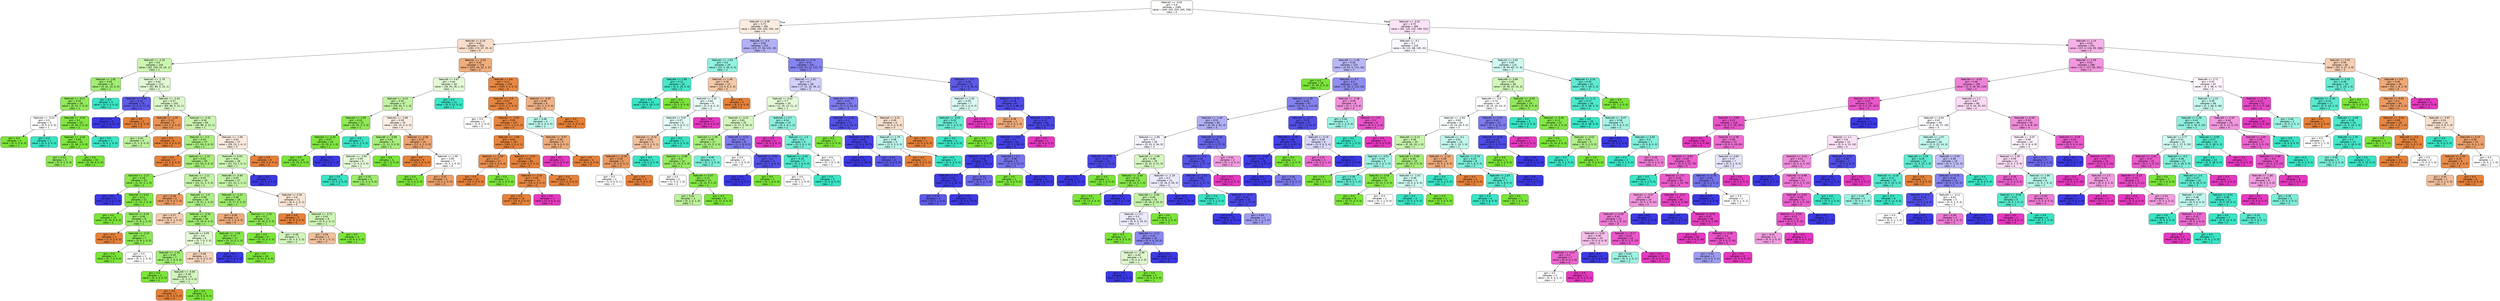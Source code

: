 digraph Tree {
node [shape=box, style="filled, rounded", color="black", fontname="helvetica"] ;
edge [fontname="helvetica"] ;
0 [label="feature1 <= -0.62\ngini = 0.8\nsamples = 1065\nvalue = [349, 325, 325, 345, 336]\nclass = 0", fillcolor="#fffffe"] ;
1 [label="feature3 <= 0.38\ngini = 0.73\nsamples = 481\nvalue = [286, 200, 103, 156, 14]\nclass = 0", fillcolor="#fbece1"] ;
0 -> 1 [labeldistance=2.5, labelangle=45, headlabel="True"] ;
2 [label="feature2 <= 0.16\ngini = 0.61\nsamples = 320\nvalue = [263, 173, 47, 25, 4]\nclass = 0", fillcolor="#f8deca"] ;
1 -> 2 ;
3 [label="feature5 <= -2.29\ngini = 0.6\nsamples = 144\nvalue = [62, 129, 15, 24, 1]\nclass = 1", fillcolor="#cbf5b1"] ;
2 -> 3 ;
4 [label="feature4 <= 1.82\ngini = 0.35\nsamples = 31\nvalue = [0, 41, 12, 0, 0]\nclass = 1", fillcolor="#a2ed73"] ;
3 -> 4 ;
5 [label="feature4 <= -0.17\ngini = 0.25\nsamples = 28\nvalue = [0, 41, 7, 0, 0]\nclass = 1", fillcolor="#92e95b"] ;
4 -> 5 ;
6 [label="feature4 <= -0.23\ngini = 0.5\nsamples = 5\nvalue = [0, 5, 5, 0, 0]\nclass = 1", fillcolor="#ffffff"] ;
5 -> 6 ;
7 [label="gini = 0.0\nsamples = 4\nvalue = [0, 5, 0, 0, 0]\nclass = 1", fillcolor="#7be539"] ;
6 -> 7 ;
8 [label="gini = 0.0\nsamples = 1\nvalue = [0, 0, 5, 0, 0]\nclass = 2", fillcolor="#39e5c5"] ;
6 -> 8 ;
9 [label="feature6 <= -0.24\ngini = 0.1\nsamples = 23\nvalue = [0, 36, 2, 0, 0]\nclass = 1", fillcolor="#82e644"] ;
5 -> 9 ;
10 [label="feature2 <= -2.44\ngini = 0.05\nsamples = 22\nvalue = [0, 36, 1, 0, 0]\nclass = 1", fillcolor="#7fe63e"] ;
9 -> 10 ;
11 [label="gini = 0.24\nsamples = 3\nvalue = [0, 6, 1, 0, 0]\nclass = 1", fillcolor="#91e95a"] ;
10 -> 11 ;
12 [label="gini = 0.0\nsamples = 19\nvalue = [0, 30, 0, 0, 0]\nclass = 1", fillcolor="#7be539"] ;
10 -> 12 ;
13 [label="gini = 0.0\nsamples = 1\nvalue = [0, 0, 1, 0, 0]\nclass = 2", fillcolor="#39e5c5"] ;
9 -> 13 ;
14 [label="gini = 0.0\nsamples = 3\nvalue = [0, 0, 5, 0, 0]\nclass = 2", fillcolor="#39e5c5"] ;
4 -> 14 ;
15 [label="feature2 <= -1.79\ngini = 0.62\nsamples = 113\nvalue = [62, 88, 3, 24, 1]\nclass = 1", fillcolor="#e1f9d3"] ;
3 -> 15 ;
16 [label="feature4 <= -0.61\ngini = 0.24\nsamples = 10\nvalue = [2, 0, 0, 12, 0]\nclass = 3", fillcolor="#5d5ae9"] ;
15 -> 16 ;
17 [label="gini = 0.0\nsamples = 8\nvalue = [0, 0, 0, 12, 0]\nclass = 3", fillcolor="#3c39e5"] ;
16 -> 17 ;
18 [label="gini = 0.0\nsamples = 2\nvalue = [2, 0, 0, 0, 0]\nclass = 0", fillcolor="#e58139"] ;
16 -> 18 ;
19 [label="feature1 <= -2.43\ngini = 0.57\nsamples = 103\nvalue = [60, 88, 3, 12, 1]\nclass = 1", fillcolor="#dbf8ca"] ;
15 -> 19 ;
20 [label="feature6 <= -1.29\ngini = 0.22\nsamples = 9\nvalue = [14, 2, 0, 0, 0]\nclass = 0", fillcolor="#e99355"] ;
19 -> 20 ;
21 [label="gini = 0.44\nsamples = 3\nvalue = [1, 2, 0, 0, 0]\nclass = 1", fillcolor="#bdf29c"] ;
20 -> 21 ;
22 [label="gini = 0.0\nsamples = 6\nvalue = [13, 0, 0, 0, 0]\nclass = 0", fillcolor="#e58139"] ;
20 -> 22 ;
23 [label="feature2 <= -0.42\ngini = 0.56\nsamples = 94\nvalue = [46, 86, 3, 12, 1]\nclass = 1", fillcolor="#cbf5b1"] ;
19 -> 23 ;
24 [label="feature1 <= -2.3\ngini = 0.44\nsamples = 57\nvalue = [17, 63, 2, 6, 0]\nclass = 1", fillcolor="#a9ee7f"] ;
23 -> 24 ;
25 [label="gini = 0.0\nsamples = 2\nvalue = [2, 0, 0, 0, 0]\nclass = 0", fillcolor="#e58139"] ;
24 -> 25 ;
26 [label="feature1 <= -1.15\ngini = 0.43\nsamples = 55\nvalue = [15, 63, 2, 6, 0]\nclass = 1", fillcolor="#a6ed79"] ;
24 -> 26 ;
27 [label="feature3 <= -2.27\ngini = 0.16\nsamples = 22\nvalue = [1, 32, 1, 1, 0]\nclass = 1", fillcolor="#87e74a"] ;
26 -> 27 ;
28 [label="gini = 0.0\nsamples = 1\nvalue = [0, 0, 0, 1, 0]\nclass = 3", fillcolor="#3c39e5"] ;
27 -> 28 ;
29 [label="feature4 <= 0.42\ngini = 0.11\nsamples = 21\nvalue = [1, 32, 1, 0, 0]\nclass = 1", fillcolor="#83e745"] ;
27 -> 29 ;
30 [label="gini = 0.0\nsamples = 13\nvalue = [0, 24, 0, 0, 0]\nclass = 1", fillcolor="#7be539"] ;
29 -> 30 ;
31 [label="feature4 <= 0.44\ngini = 0.34\nsamples = 8\nvalue = [1, 8, 1, 0, 0]\nclass = 1", fillcolor="#98eb65"] ;
29 -> 31 ;
32 [label="gini = 0.0\nsamples = 1\nvalue = [1, 0, 0, 0, 0]\nclass = 0", fillcolor="#e58139"] ;
31 -> 32 ;
33 [label="feature6 <= -0.33\ngini = 0.2\nsamples = 7\nvalue = [0, 8, 1, 0, 0]\nclass = 1", fillcolor="#8ce852"] ;
31 -> 33 ;
34 [label="gini = 0.0\nsamples = 5\nvalue = [0, 7, 0, 0, 0]\nclass = 1", fillcolor="#7be539"] ;
33 -> 34 ;
35 [label="gini = 0.5\nsamples = 2\nvalue = [0, 1, 1, 0, 0]\nclass = 1", fillcolor="#ffffff"] ;
33 -> 35 ;
36 [label="feature1 <= -1.11\ngini = 0.55\nsamples = 33\nvalue = [14, 31, 1, 5, 0]\nclass = 1", fillcolor="#c2f3a4"] ;
26 -> 36 ;
37 [label="gini = 0.28\nsamples = 3\nvalue = [5, 0, 0, 1, 0]\nclass = 0", fillcolor="#ea9a61"] ;
36 -> 37 ;
38 [label="feature5 <= -1.9\ngini = 0.48\nsamples = 30\nvalue = [9, 31, 1, 4, 0]\nclass = 1", fillcolor="#aeef86"] ;
36 -> 38 ;
39 [label="gini = 0.57\nsamples = 4\nvalue = [4, 2, 1, 0, 0]\nclass = 0", fillcolor="#f5cdb0"] ;
38 -> 39 ;
40 [label="feature1 <= -0.93\ngini = 0.39\nsamples = 26\nvalue = [5, 29, 0, 4, 0]\nclass = 1", fillcolor="#9fec6f"] ;
38 -> 40 ;
41 [label="feature5 <= 0.09\ngini = 0.6\nsamples = 9\nvalue = [5, 7, 0, 2, 0]\nclass = 1", fillcolor="#e2f9d3"] ;
40 -> 41 ;
42 [label="feature5 <= -1.03\ngini = 0.35\nsamples = 7\nvalue = [2, 7, 0, 0, 0]\nclass = 1", fillcolor="#a1ec72"] ;
41 -> 42 ;
43 [label="gini = 0.0\nsamples = 2\nvalue = [0, 4, 0, 0, 0]\nclass = 1", fillcolor="#7be539"] ;
42 -> 43 ;
44 [label="feature5 <= -0.58\ngini = 0.48\nsamples = 5\nvalue = [2, 3, 0, 0, 0]\nclass = 1", fillcolor="#d3f6bd"] ;
42 -> 44 ;
45 [label="gini = 0.0\nsamples = 2\nvalue = [2, 0, 0, 0, 0]\nclass = 0", fillcolor="#e58139"] ;
44 -> 45 ;
46 [label="gini = 0.0\nsamples = 3\nvalue = [0, 3, 0, 0, 0]\nclass = 1", fillcolor="#7be539"] ;
44 -> 46 ;
47 [label="gini = 0.48\nsamples = 2\nvalue = [3, 0, 0, 2, 0]\nclass = 0", fillcolor="#f6d5bd"] ;
41 -> 47 ;
48 [label="feature2 <= -1.59\ngini = 0.15\nsamples = 17\nvalue = [0, 22, 0, 2, 0]\nclass = 1", fillcolor="#87e74b"] ;
40 -> 48 ;
49 [label="gini = 0.0\nsamples = 1\nvalue = [0, 0, 0, 2, 0]\nclass = 3", fillcolor="#3c39e5"] ;
48 -> 49 ;
50 [label="gini = 0.0\nsamples = 16\nvalue = [0, 22, 0, 0, 0]\nclass = 1", fillcolor="#7be539"] ;
48 -> 50 ;
51 [label="feature1 <= -1.06\ngini = 0.61\nsamples = 37\nvalue = [29, 23, 1, 6, 1]\nclass = 0", fillcolor="#fbebdf"] ;
23 -> 51 ;
52 [label="feature3 <= 0.03\ngini = 0.61\nsamples = 28\nvalue = [11, 23, 1, 6, 1]\nclass = 1", fillcolor="#ccf5b2"] ;
51 -> 52 ;
53 [label="feature6 <= -0.94\ngini = 0.55\nsamples = 27\nvalue = [11, 23, 1, 2, 1]\nclass = 1", fillcolor="#c4f3a7"] ;
52 -> 53 ;
54 [label="feature5 <= -1.21\ngini = 0.38\nsamples = 16\nvalue = [3, 17, 0, 2, 0]\nclass = 1", fillcolor="#9eec6d"] ;
53 -> 54 ;
55 [label="gini = 0.38\nsamples = 4\nvalue = [3, 1, 0, 0, 0]\nclass = 0", fillcolor="#eeab7b"] ;
54 -> 55 ;
56 [label="feature1 <= -1.52\ngini = 0.2\nsamples = 12\nvalue = [0, 16, 0, 2, 0]\nclass = 1", fillcolor="#8ce852"] ;
54 -> 56 ;
57 [label="gini = 0.0\nsamples = 9\nvalue = [0, 13, 0, 0, 0]\nclass = 1", fillcolor="#7be539"] ;
56 -> 57 ;
58 [label="gini = 0.48\nsamples = 3\nvalue = [0, 3, 0, 2, 0]\nclass = 1", fillcolor="#d3f6bd"] ;
56 -> 58 ;
59 [label="feature4 <= 0.36\ngini = 0.6\nsamples = 11\nvalue = [8, 6, 1, 0, 1]\nclass = 0", fillcolor="#fae6d7"] ;
53 -> 59 ;
60 [label="gini = 0.0\nsamples = 3\nvalue = [5, 0, 0, 0, 0]\nclass = 0", fillcolor="#e58139"] ;
59 -> 60 ;
61 [label="feature3 <= -0.71\ngini = 0.61\nsamples = 8\nvalue = [3, 6, 1, 0, 1]\nclass = 1", fillcolor="#cef5b5"] ;
59 -> 61 ;
62 [label="gini = 0.56\nsamples = 4\nvalue = [3, 0, 1, 0, 1]\nclass = 0", fillcolor="#f2c09c"] ;
61 -> 62 ;
63 [label="gini = 0.0\nsamples = 4\nvalue = [0, 6, 0, 0, 0]\nclass = 1", fillcolor="#7be539"] ;
61 -> 63 ;
64 [label="gini = 0.0\nsamples = 1\nvalue = [0, 0, 0, 4, 0]\nclass = 3", fillcolor="#3c39e5"] ;
52 -> 64 ;
65 [label="gini = 0.0\nsamples = 9\nvalue = [18, 0, 0, 0, 0]\nclass = 0", fillcolor="#e58139"] ;
51 -> 65 ;
66 [label="feature1 <= -2.03\ngini = 0.45\nsamples = 176\nvalue = [201, 44, 32, 1, 3]\nclass = 0", fillcolor="#eeac7c"] ;
2 -> 66 ;
67 [label="feature5 <= 0.67\ngini = 0.64\nsamples = 58\nvalue = [18, 40, 28, 1, 0]\nclass = 1", fillcolor="#e4fad7"] ;
66 -> 67 ;
68 [label="feature4 <= -0.22\ngini = 0.55\nsamples = 47\nvalue = [18, 40, 7, 1, 0]\nclass = 1", fillcolor="#c2f3a4"] ;
67 -> 68 ;
69 [label="feature2 <= 2.09\ngini = 0.24\nsamples = 22\nvalue = [0, 25, 3, 1, 0]\nclass = 1", fillcolor="#8fe957"] ;
68 -> 69 ;
70 [label="feature1 <= -2.34\ngini = 0.07\nsamples = 19\nvalue = [0, 25, 0, 1, 0]\nclass = 1", fillcolor="#80e641"] ;
69 -> 70 ;
71 [label="gini = 0.0\nsamples = 18\nvalue = [0, 25, 0, 0, 0]\nclass = 1", fillcolor="#7be539"] ;
70 -> 71 ;
72 [label="gini = 0.0\nsamples = 1\nvalue = [0, 0, 0, 1, 0]\nclass = 3", fillcolor="#3c39e5"] ;
70 -> 72 ;
73 [label="gini = 0.0\nsamples = 3\nvalue = [0, 0, 3, 0, 0]\nclass = 2", fillcolor="#39e5c5"] ;
69 -> 73 ;
74 [label="feature1 <= -2.89\ngini = 0.59\nsamples = 25\nvalue = [18, 15, 4, 0, 0]\nclass = 0", fillcolor="#fbeee4"] ;
68 -> 74 ;
75 [label="feature6 <= -0.99\ngini = 0.42\nsamples = 9\nvalue = [1, 11, 3, 0, 0]\nclass = 1", fillcolor="#a7ee7b"] ;
74 -> 75 ;
76 [label="feature1 <= -3.65\ngini = 0.59\nsamples = 6\nvalue = [1, 4, 3, 0, 0]\nclass = 1", fillcolor="#e5fad7"] ;
75 -> 76 ;
77 [label="gini = 0.0\nsamples = 2\nvalue = [0, 0, 3, 0, 0]\nclass = 2", fillcolor="#39e5c5"] ;
76 -> 77 ;
78 [label="gini = 0.32\nsamples = 4\nvalue = [1, 4, 0, 0, 0]\nclass = 1", fillcolor="#9cec6a"] ;
76 -> 78 ;
79 [label="gini = 0.0\nsamples = 3\nvalue = [0, 7, 0, 0, 0]\nclass = 1", fillcolor="#7be539"] ;
75 -> 79 ;
80 [label="feature1 <= -2.56\ngini = 0.37\nsamples = 16\nvalue = [17, 4, 1, 0, 0]\nclass = 0", fillcolor="#eca470"] ;
74 -> 80 ;
81 [label="gini = 0.0\nsamples = 9\nvalue = [13, 0, 0, 0, 0]\nclass = 0", fillcolor="#e58139"] ;
80 -> 81 ;
82 [label="feature2 <= 1.09\ngini = 0.59\nsamples = 7\nvalue = [4, 4, 1, 0, 0]\nclass = 0", fillcolor="#ffffff"] ;
80 -> 82 ;
83 [label="gini = 0.0\nsamples = 3\nvalue = [0, 4, 0, 0, 0]\nclass = 1", fillcolor="#7be539"] ;
82 -> 83 ;
84 [label="gini = 0.32\nsamples = 4\nvalue = [4, 0, 1, 0, 0]\nclass = 0", fillcolor="#eca06a"] ;
82 -> 84 ;
85 [label="gini = 0.0\nsamples = 11\nvalue = [0, 0, 21, 0, 0]\nclass = 2", fillcolor="#39e5c5"] ;
67 -> 85 ;
86 [label="feature5 <= 0.6\ngini = 0.11\nsamples = 118\nvalue = [183, 4, 4, 0, 3]\nclass = 0", fillcolor="#e78844"] ;
66 -> 86 ;
87 [label="feature5 <= -2.8\ngini = 0.07\nsamples = 109\nvalue = [172, 2, 1, 0, 3]\nclass = 0", fillcolor="#e68540"] ;
86 -> 87 ;
88 [label="gini = 0.5\nsamples = 2\nvalue = [1, 0, 1, 0, 0]\nclass = 0", fillcolor="#ffffff"] ;
87 -> 88 ;
89 [label="feature1 <= -0.82\ngini = 0.06\nsamples = 107\nvalue = [171, 2, 0, 0, 3]\nclass = 0", fillcolor="#e6853f"] ;
87 -> 89 ;
90 [label="feature1 <= -1.58\ngini = 0.04\nsamples = 101\nvalue = [165, 2, 0, 0, 1]\nclass = 0", fillcolor="#e5833d"] ;
89 -> 90 ;
91 [label="feature1 <= -1.65\ngini = 0.17\nsamples = 17\nvalue = [19, 2, 0, 0, 0]\nclass = 0", fillcolor="#e88e4e"] ;
90 -> 91 ;
92 [label="gini = 0.0\nsamples = 15\nvalue = [19, 0, 0, 0, 0]\nclass = 0", fillcolor="#e58139"] ;
91 -> 92 ;
93 [label="gini = 0.0\nsamples = 2\nvalue = [0, 2, 0, 0, 0]\nclass = 1", fillcolor="#7be539"] ;
91 -> 93 ;
94 [label="feature3 <= -2.42\ngini = 0.01\nsamples = 84\nvalue = [146, 0, 0, 0, 1]\nclass = 0", fillcolor="#e5823a"] ;
90 -> 94 ;
95 [label="feature3 <= -2.45\ngini = 0.09\nsamples = 14\nvalue = [19, 0, 0, 0, 1]\nclass = 0", fillcolor="#e68843"] ;
94 -> 95 ;
96 [label="gini = 0.0\nsamples = 13\nvalue = [19, 0, 0, 0, 0]\nclass = 0", fillcolor="#e58139"] ;
95 -> 96 ;
97 [label="gini = 0.0\nsamples = 1\nvalue = [0, 0, 0, 0, 1]\nclass = 4", fillcolor="#e539c0"] ;
95 -> 97 ;
98 [label="gini = 0.0\nsamples = 70\nvalue = [127, 0, 0, 0, 0]\nclass = 0", fillcolor="#e58139"] ;
94 -> 98 ;
99 [label="feature6 <= -0.97\ngini = 0.38\nsamples = 6\nvalue = [6, 0, 0, 0, 2]\nclass = 0", fillcolor="#eeab7b"] ;
89 -> 99 ;
100 [label="gini = 0.0\nsamples = 2\nvalue = [0, 0, 0, 0, 2]\nclass = 4", fillcolor="#e539c0"] ;
99 -> 100 ;
101 [label="gini = 0.0\nsamples = 4\nvalue = [6, 0, 0, 0, 0]\nclass = 0", fillcolor="#e58139"] ;
99 -> 101 ;
102 [label="feature1 <= -0.95\ngini = 0.48\nsamples = 9\nvalue = [11, 2, 3, 0, 0]\nclass = 0", fillcolor="#efb185"] ;
86 -> 102 ;
103 [label="gini = 0.48\nsamples = 4\nvalue = [0, 2, 3, 0, 0]\nclass = 2", fillcolor="#bdf6ec"] ;
102 -> 103 ;
104 [label="gini = 0.0\nsamples = 5\nvalue = [11, 0, 0, 0, 0]\nclass = 0", fillcolor="#e58139"] ;
102 -> 104 ;
105 [label="feature6 <= -0.4\ngini = 0.65\nsamples = 161\nvalue = [23, 27, 56, 131, 10]\nclass = 3", fillcolor="#b2b1f5"] ;
1 -> 105 ;
106 [label="feature1 <= -1.53\ngini = 0.5\nsamples = 29\nvalue = [13, 2, 35, 0, 3]\nclass = 2", fillcolor="#92f1df"] ;
105 -> 106 ;
107 [label="feature5 <= 1.99\ngini = 0.12\nsamples = 16\nvalue = [0, 2, 29, 0, 0]\nclass = 2", fillcolor="#47e7c9"] ;
106 -> 107 ;
108 [label="gini = 0.0\nsamples = 14\nvalue = [0, 0, 29, 0, 0]\nclass = 2", fillcolor="#39e5c5"] ;
107 -> 108 ;
109 [label="gini = 0.0\nsamples = 2\nvalue = [0, 2, 0, 0, 0]\nclass = 1", fillcolor="#7be539"] ;
107 -> 109 ;
110 [label="feature2 <= 1.49\ngini = 0.56\nsamples = 13\nvalue = [13, 0, 6, 0, 3]\nclass = 0", fillcolor="#f4c8a8"] ;
106 -> 110 ;
111 [label="feature3 <= 1.25\ngini = 0.64\nsamples = 9\nvalue = [5, 0, 6, 0, 3]\nclass = 2", fillcolor="#e9fcf9"] ;
110 -> 111 ;
112 [label="feature3 <= 0.97\ngini = 0.57\nsamples = 8\nvalue = [5, 0, 6, 0, 1]\nclass = 2", fillcolor="#e3fbf7"] ;
111 -> 112 ;
113 [label="feature4 <= -0.44\ngini = 0.53\nsamples = 6\nvalue = [5, 0, 2, 0, 1]\nclass = 0", fillcolor="#f2c09c"] ;
112 -> 113 ;
114 [label="feature6 <= -0.78\ngini = 0.28\nsamples = 5\nvalue = [5, 0, 0, 0, 1]\nclass = 0", fillcolor="#ea9a61"] ;
113 -> 114 ;
115 [label="gini = 0.5\nsamples = 2\nvalue = [1, 0, 0, 0, 1]\nclass = 0", fillcolor="#ffffff"] ;
114 -> 115 ;
116 [label="gini = 0.0\nsamples = 3\nvalue = [4, 0, 0, 0, 0]\nclass = 0", fillcolor="#e58139"] ;
114 -> 116 ;
117 [label="gini = 0.0\nsamples = 1\nvalue = [0, 0, 2, 0, 0]\nclass = 2", fillcolor="#39e5c5"] ;
113 -> 117 ;
118 [label="gini = 0.0\nsamples = 2\nvalue = [0, 0, 4, 0, 0]\nclass = 2", fillcolor="#39e5c5"] ;
112 -> 118 ;
119 [label="gini = 0.0\nsamples = 1\nvalue = [0, 0, 0, 0, 2]\nclass = 4", fillcolor="#e539c0"] ;
111 -> 119 ;
120 [label="gini = 0.0\nsamples = 4\nvalue = [8, 0, 0, 0, 0]\nclass = 0", fillcolor="#e58139"] ;
110 -> 120 ;
121 [label="feature2 <= 0.76\ngini = 0.51\nsamples = 132\nvalue = [10, 25, 21, 131, 7]\nclass = 3", fillcolor="#8583ef"] ;
105 -> 121 ;
122 [label="feature1 <= -1.02\ngini = 0.7\nsamples = 58\nvalue = [7, 21, 15, 35, 2]\nclass = 3", fillcolor="#d1d0f9"] ;
121 -> 122 ;
123 [label="feature2 <= 0.42\ngini = 0.7\nsamples = 35\nvalue = [2, 19, 12, 11, 2]\nclass = 1", fillcolor="#e4fad6"] ;
122 -> 123 ;
124 [label="feature2 <= 0.15\ngini = 0.61\nsamples = 25\nvalue = [2, 17, 3, 10, 0]\nclass = 1", fillcolor="#d5f7c0"] ;
123 -> 124 ;
125 [label="feature3 <= 1.39\ngini = 0.46\nsamples = 17\nvalue = [1, 15, 3, 2, 0]\nclass = 1", fillcolor="#a7ee7b"] ;
124 -> 125 ;
126 [label="feature2 <= -0.98\ngini = 0.3\nsamples = 13\nvalue = [1, 14, 0, 2, 0]\nclass = 1", fillcolor="#95ea61"] ;
125 -> 126 ;
127 [label="gini = 0.5\nsamples = 2\nvalue = [1, 0, 0, 1, 0]\nclass = 0", fillcolor="#ffffff"] ;
126 -> 127 ;
128 [label="feature4 <= 0.37\ngini = 0.12\nsamples = 11\nvalue = [0, 14, 0, 1, 0]\nclass = 1", fillcolor="#84e747"] ;
126 -> 128 ;
129 [label="gini = 0.44\nsamples = 3\nvalue = [0, 2, 0, 1, 0]\nclass = 1", fillcolor="#bdf29c"] ;
128 -> 129 ;
130 [label="gini = 0.0\nsamples = 8\nvalue = [0, 12, 0, 0, 0]\nclass = 1", fillcolor="#7be539"] ;
128 -> 130 ;
131 [label="gini = 0.38\nsamples = 4\nvalue = [0, 1, 3, 0, 0]\nclass = 2", fillcolor="#7beed8"] ;
125 -> 131 ;
132 [label="feature6 <= 0.22\ngini = 0.43\nsamples = 8\nvalue = [1, 2, 0, 8, 0]\nclass = 3", fillcolor="#7d7bee"] ;
124 -> 132 ;
133 [label="gini = 0.5\nsamples = 2\nvalue = [1, 1, 0, 0, 0]\nclass = 0", fillcolor="#ffffff"] ;
132 -> 133 ;
134 [label="feature6 <= 0.83\ngini = 0.2\nsamples = 6\nvalue = [0, 1, 0, 8, 0]\nclass = 3", fillcolor="#5452e8"] ;
132 -> 134 ;
135 [label="gini = 0.0\nsamples = 5\nvalue = [0, 0, 0, 8, 0]\nclass = 3", fillcolor="#3c39e5"] ;
134 -> 135 ;
136 [label="gini = 0.0\nsamples = 1\nvalue = [0, 1, 0, 0, 0]\nclass = 1", fillcolor="#7be539"] ;
134 -> 136 ;
137 [label="feature5 <= 0.7\ngini = 0.54\nsamples = 10\nvalue = [0, 2, 9, 1, 2]\nclass = 2", fillcolor="#8cf0dd"] ;
123 -> 137 ;
138 [label="gini = 0.0\nsamples = 1\nvalue = [0, 0, 0, 0, 2]\nclass = 4", fillcolor="#e539c0"] ;
137 -> 138 ;
139 [label="feature1 <= -1.4\ngini = 0.4\nsamples = 9\nvalue = [0, 2, 9, 1, 0]\nclass = 2", fillcolor="#74edd6"] ;
137 -> 139 ;
140 [label="feature1 <= -2.02\ngini = 0.18\nsamples = 7\nvalue = [0, 1, 9, 0, 0]\nclass = 2", fillcolor="#4fe8cb"] ;
139 -> 140 ;
141 [label="gini = 0.5\nsamples = 2\nvalue = [0, 1, 1, 0, 0]\nclass = 1", fillcolor="#ffffff"] ;
140 -> 141 ;
142 [label="gini = 0.0\nsamples = 5\nvalue = [0, 0, 8, 0, 0]\nclass = 2", fillcolor="#39e5c5"] ;
140 -> 142 ;
143 [label="gini = 0.5\nsamples = 2\nvalue = [0, 1, 0, 1, 0]\nclass = 1", fillcolor="#ffffff"] ;
139 -> 143 ;
144 [label="feature3 <= 0.99\ngini = 0.47\nsamples = 23\nvalue = [5, 2, 3, 24, 0]\nclass = 3", fillcolor="#7f7dee"] ;
122 -> 144 ;
145 [label="feature5 <= -0.38\ngini = 0.2\nsamples = 17\nvalue = [1, 2, 0, 24, 0]\nclass = 3", fillcolor="#5351e8"] ;
144 -> 145 ;
146 [label="gini = 0.0\nsamples = 1\nvalue = [0, 2, 0, 0, 0]\nclass = 1", fillcolor="#7be539"] ;
145 -> 146 ;
147 [label="feature3 <= 0.81\ngini = 0.08\nsamples = 16\nvalue = [1, 0, 0, 24, 0]\nclass = 3", fillcolor="#4441e6"] ;
145 -> 147 ;
148 [label="gini = 0.0\nsamples = 12\nvalue = [0, 0, 0, 18, 0]\nclass = 3", fillcolor="#3c39e5"] ;
147 -> 148 ;
149 [label="gini = 0.24\nsamples = 4\nvalue = [1, 0, 0, 6, 0]\nclass = 3", fillcolor="#5d5ae9"] ;
147 -> 149 ;
150 [label="feature4 <= 0.31\ngini = 0.49\nsamples = 6\nvalue = [4, 0, 3, 0, 0]\nclass = 0", fillcolor="#f8e0ce"] ;
144 -> 150 ;
151 [label="feature5 <= 1.79\ngini = 0.48\nsamples = 5\nvalue = [2, 0, 3, 0, 0]\nclass = 2", fillcolor="#bdf6ec"] ;
150 -> 151 ;
152 [label="gini = 0.0\nsamples = 2\nvalue = [2, 0, 0, 0, 0]\nclass = 0", fillcolor="#e58139"] ;
151 -> 152 ;
153 [label="gini = 0.0\nsamples = 3\nvalue = [0, 0, 3, 0, 0]\nclass = 2", fillcolor="#39e5c5"] ;
151 -> 153 ;
154 [label="gini = 0.0\nsamples = 1\nvalue = [2, 0, 0, 0, 0]\nclass = 0", fillcolor="#e58139"] ;
150 -> 154 ;
155 [label="feature4 <= -0.3\ngini = 0.28\nsamples = 74\nvalue = [3, 4, 6, 96, 5]\nclass = 3", fillcolor="#5d5ae9"] ;
121 -> 155 ;
156 [label="feature5 <= 2.45\ngini = 0.59\nsamples = 7\nvalue = [0, 1, 4, 0, 3]\nclass = 2", fillcolor="#d7faf3"] ;
155 -> 156 ;
157 [label="feature4 <= -0.53\ngini = 0.32\nsamples = 5\nvalue = [0, 1, 4, 0, 0]\nclass = 2", fillcolor="#6aecd4"] ;
156 -> 157 ;
158 [label="gini = 0.0\nsamples = 4\nvalue = [0, 0, 4, 0, 0]\nclass = 2", fillcolor="#39e5c5"] ;
157 -> 158 ;
159 [label="gini = 0.0\nsamples = 1\nvalue = [0, 1, 0, 0, 0]\nclass = 1", fillcolor="#7be539"] ;
157 -> 159 ;
160 [label="gini = 0.0\nsamples = 2\nvalue = [0, 0, 0, 0, 3]\nclass = 4", fillcolor="#e539c0"] ;
156 -> 160 ;
161 [label="feature3 <= 0.71\ngini = 0.18\nsamples = 67\nvalue = [3, 3, 2, 96, 2]\nclass = 3", fillcolor="#4f4ce8"] ;
155 -> 161 ;
162 [label="gini = 0.38\nsamples = 3\nvalue = [3, 0, 0, 1, 0]\nclass = 0", fillcolor="#eeab7b"] ;
161 -> 162 ;
163 [label="feature6 <= 1.24\ngini = 0.13\nsamples = 64\nvalue = [0, 3, 2, 95, 2]\nclass = 3", fillcolor="#4a47e7"] ;
161 -> 163 ;
164 [label="feature5 <= 2.02\ngini = 0.1\nsamples = 63\nvalue = [0, 3, 2, 95, 0]\nclass = 3", fillcolor="#4643e6"] ;
163 -> 164 ;
165 [label="feature1 <= -0.71\ngini = 0.04\nsamples = 57\nvalue = [0, 0, 2, 85, 0]\nclass = 3", fillcolor="#413ee6"] ;
164 -> 165 ;
166 [label="feature4 <= 0.1\ngini = 0.02\nsamples = 54\nvalue = [0, 0, 1, 81, 0]\nclass = 3", fillcolor="#3e3be5"] ;
165 -> 166 ;
167 [label="gini = 0.24\nsamples = 4\nvalue = [0, 0, 1, 6, 0]\nclass = 3", fillcolor="#5d5ae9"] ;
166 -> 167 ;
168 [label="gini = 0.0\nsamples = 50\nvalue = [0, 0, 0, 75, 0]\nclass = 3", fillcolor="#3c39e5"] ;
166 -> 168 ;
169 [label="gini = 0.32\nsamples = 3\nvalue = [0, 0, 1, 4, 0]\nclass = 3", fillcolor="#6d6aec"] ;
165 -> 169 ;
170 [label="feature5 <= 2.1\ngini = 0.36\nsamples = 6\nvalue = [0, 3, 0, 10, 0]\nclass = 3", fillcolor="#7674ed"] ;
164 -> 170 ;
171 [label="gini = 0.0\nsamples = 1\nvalue = [0, 3, 0, 0, 0]\nclass = 1", fillcolor="#7be539"] ;
170 -> 171 ;
172 [label="gini = 0.0\nsamples = 5\nvalue = [0, 0, 0, 10, 0]\nclass = 3", fillcolor="#3c39e5"] ;
170 -> 172 ;
173 [label="gini = 0.0\nsamples = 1\nvalue = [0, 0, 0, 0, 2]\nclass = 4", fillcolor="#e539c0"] ;
163 -> 173 ;
174 [label="feature2 <= -0.52\ngini = 0.75\nsamples = 584\nvalue = [63, 125, 222, 189, 322]\nclass = 4", fillcolor="#fbe3f6"] ;
0 -> 174 [labeldistance=2.5, labelangle=-45, headlabel="False"] ;
175 [label="feature4 <= -0.1\ngini = 0.7\nsamples = 233\nvalue = [6, 121, 88, 130, 22]\nclass = 3", fillcolor="#f8f8fe"] ;
174 -> 175 ;
176 [label="feature6 <= -1.39\ngini = 0.56\nsamples = 123\nvalue = [0, 65, 5, 113, 16]\nclass = 3", fillcolor="#b9b8f6"] ;
175 -> 176 ;
177 [label="gini = 0.0\nsamples = 18\nvalue = [0, 29, 0, 0, 0]\nclass = 1", fillcolor="#7be539"] ;
176 -> 177 ;
178 [label="feature3 <= 0.3\ngini = 0.5\nsamples = 105\nvalue = [0, 36, 5, 113, 16]\nclass = 3", fillcolor="#8f8df0"] ;
176 -> 178 ;
179 [label="feature1 <= 1.35\ngini = 0.44\nsamples = 97\nvalue = [0, 35, 2, 113, 8]\nclass = 3", fillcolor="#8381ef"] ;
178 -> 179 ;
180 [label="feature2 <= -1.48\ngini = 0.51\nsamples = 60\nvalue = [0, 34, 2, 61, 3]\nclass = 3", fillcolor="#afaef4"] ;
179 -> 180 ;
181 [label="feature3 <= -1.69\ngini = 0.5\nsamples = 39\nvalue = [0, 32, 0, 34, 0]\nclass = 3", fillcolor="#f4f3fd"] ;
180 -> 181 ;
182 [label="feature1 <= 0.98\ngini = 0.13\nsamples = 10\nvalue = [0, 1, 0, 13, 0]\nclass = 3", fillcolor="#4b48e7"] ;
181 -> 182 ;
183 [label="gini = 0.0\nsamples = 9\nvalue = [0, 0, 0, 13, 0]\nclass = 3", fillcolor="#3c39e5"] ;
182 -> 183 ;
184 [label="gini = 0.0\nsamples = 1\nvalue = [0, 1, 0, 0, 0]\nclass = 1", fillcolor="#7be539"] ;
182 -> 184 ;
185 [label="feature5 <= -1.06\ngini = 0.48\nsamples = 29\nvalue = [0, 31, 0, 21, 0]\nclass = 1", fillcolor="#d4f7bf"] ;
181 -> 185 ;
186 [label="feature2 <= -1.64\ngini = 0.13\nsamples = 8\nvalue = [0, 13, 0, 1, 0]\nclass = 1", fillcolor="#85e748"] ;
185 -> 186 ;
187 [label="gini = 0.0\nsamples = 7\nvalue = [0, 13, 0, 0, 0]\nclass = 1", fillcolor="#7be539"] ;
186 -> 187 ;
188 [label="gini = 0.0\nsamples = 1\nvalue = [0, 0, 0, 1, 0]\nclass = 3", fillcolor="#3c39e5"] ;
186 -> 188 ;
189 [label="feature4 <= -1.18\ngini = 0.5\nsamples = 21\nvalue = [0, 18, 0, 20, 0]\nclass = 3", fillcolor="#ecebfc"] ;
185 -> 189 ;
190 [label="feature6 <= -0.59\ngini = 0.46\nsamples = 16\nvalue = [0, 18, 0, 10, 0]\nclass = 1", fillcolor="#c4f3a7"] ;
189 -> 190 ;
191 [label="feature1 <= 0.1\ngini = 0.5\nsamples = 12\nvalue = [0, 9, 0, 10, 0]\nclass = 3", fillcolor="#ecebfc"] ;
190 -> 191 ;
192 [label="gini = 0.0\nsamples = 2\nvalue = [0, 5, 0, 0, 0]\nclass = 1", fillcolor="#7be539"] ;
191 -> 192 ;
193 [label="feature4 <= -2.11\ngini = 0.41\nsamples = 10\nvalue = [0, 4, 0, 10, 0]\nclass = 3", fillcolor="#8a88ef"] ;
191 -> 193 ;
194 [label="feature4 <= -2.86\ngini = 0.49\nsamples = 6\nvalue = [0, 4, 0, 3, 0]\nclass = 1", fillcolor="#def8ce"] ;
193 -> 194 ;
195 [label="gini = 0.0\nsamples = 3\nvalue = [0, 0, 0, 3, 0]\nclass = 3", fillcolor="#3c39e5"] ;
194 -> 195 ;
196 [label="gini = 0.0\nsamples = 3\nvalue = [0, 4, 0, 0, 0]\nclass = 1", fillcolor="#7be539"] ;
194 -> 196 ;
197 [label="gini = 0.0\nsamples = 4\nvalue = [0, 0, 0, 7, 0]\nclass = 3", fillcolor="#3c39e5"] ;
193 -> 197 ;
198 [label="gini = 0.0\nsamples = 4\nvalue = [0, 9, 0, 0, 0]\nclass = 1", fillcolor="#7be539"] ;
190 -> 198 ;
199 [label="gini = 0.0\nsamples = 5\nvalue = [0, 0, 0, 10, 0]\nclass = 3", fillcolor="#3c39e5"] ;
189 -> 199 ;
200 [label="feature6 <= -0.06\ngini = 0.35\nsamples = 21\nvalue = [0, 2, 2, 27, 3]\nclass = 3", fillcolor="#6866eb"] ;
180 -> 200 ;
201 [label="feature4 <= -0.2\ngini = 0.24\nsamples = 18\nvalue = [0, 1, 2, 27, 1]\nclass = 3", fillcolor="#5754e9"] ;
200 -> 201 ;
202 [label="feature5 <= -1.53\ngini = 0.18\nsamples = 17\nvalue = [0, 1, 2, 27, 0]\nclass = 3", fillcolor="#514ee8"] ;
201 -> 202 ;
203 [label="gini = 0.0\nsamples = 1\nvalue = [0, 0, 1, 0, 0]\nclass = 2", fillcolor="#39e5c5"] ;
202 -> 203 ;
204 [label="feature2 <= -0.74\ngini = 0.13\nsamples = 16\nvalue = [0, 1, 1, 27, 0]\nclass = 3", fillcolor="#4a47e7"] ;
202 -> 204 ;
205 [label="gini = 0.0\nsamples = 12\nvalue = [0, 0, 0, 24, 0]\nclass = 3", fillcolor="#3c39e5"] ;
204 -> 205 ;
206 [label="gini = 0.56\nsamples = 4\nvalue = [0, 1, 1, 3, 0]\nclass = 3", fillcolor="#9e9cf2"] ;
204 -> 206 ;
207 [label="gini = 0.0\nsamples = 1\nvalue = [0, 0, 0, 0, 1]\nclass = 4", fillcolor="#e539c0"] ;
201 -> 207 ;
208 [label="gini = 0.44\nsamples = 3\nvalue = [0, 1, 0, 0, 2]\nclass = 4", fillcolor="#f29ce0"] ;
200 -> 208 ;
209 [label="feature3 <= -0.77\ngini = 0.19\nsamples = 37\nvalue = [0, 1, 0, 52, 5]\nclass = 3", fillcolor="#524fe8"] ;
179 -> 209 ;
210 [label="feature6 <= 0.26\ngini = 0.08\nsamples = 31\nvalue = [0, 1, 0, 47, 1]\nclass = 3", fillcolor="#4441e6"] ;
209 -> 210 ;
211 [label="feature2 <= -0.66\ngini = 0.04\nsamples = 30\nvalue = [0, 0, 0, 47, 1]\nclass = 3", fillcolor="#403de6"] ;
210 -> 211 ;
212 [label="gini = 0.0\nsamples = 27\nvalue = [0, 0, 0, 44, 0]\nclass = 3", fillcolor="#3c39e5"] ;
211 -> 212 ;
213 [label="gini = 0.38\nsamples = 3\nvalue = [0, 0, 0, 3, 1]\nclass = 3", fillcolor="#7d7bee"] ;
211 -> 213 ;
214 [label="gini = 0.0\nsamples = 1\nvalue = [0, 1, 0, 0, 0]\nclass = 1", fillcolor="#7be539"] ;
210 -> 214 ;
215 [label="feature5 <= 0.19\ngini = 0.49\nsamples = 6\nvalue = [0, 0, 0, 5, 4]\nclass = 3", fillcolor="#d8d7fa"] ;
209 -> 215 ;
216 [label="gini = 0.32\nsamples = 4\nvalue = [0, 0, 0, 1, 4]\nclass = 4", fillcolor="#ec6ad0"] ;
215 -> 216 ;
217 [label="gini = 0.0\nsamples = 2\nvalue = [0, 0, 0, 4, 0]\nclass = 3", fillcolor="#3c39e5"] ;
215 -> 217 ;
218 [label="feature2 <= -1.48\ngini = 0.49\nsamples = 8\nvalue = [0, 1, 3, 0, 8]\nclass = 4", fillcolor="#f191dc"] ;
178 -> 218 ;
219 [label="gini = 0.44\nsamples = 2\nvalue = [0, 1, 2, 0, 0]\nclass = 2", fillcolor="#9cf2e2"] ;
218 -> 219 ;
220 [label="feature1 <= 1.01\ngini = 0.2\nsamples = 6\nvalue = [0, 0, 1, 0, 8]\nclass = 4", fillcolor="#e852c8"] ;
218 -> 220 ;
221 [label="gini = 0.0\nsamples = 1\nvalue = [0, 0, 1, 0, 0]\nclass = 2", fillcolor="#39e5c5"] ;
220 -> 221 ;
222 [label="gini = 0.0\nsamples = 5\nvalue = [0, 0, 0, 0, 8]\nclass = 4", fillcolor="#e539c0"] ;
220 -> 222 ;
223 [label="feature1 <= 0.94\ngini = 0.63\nsamples = 110\nvalue = [6, 56, 83, 17, 6]\nclass = 2", fillcolor="#cff9f1"] ;
175 -> 223 ;
224 [label="feature6 <= 0.86\ngini = 0.65\nsamples = 68\nvalue = [6, 49, 25, 14, 3]\nclass = 1", fillcolor="#d3f6bd"] ;
223 -> 224 ;
225 [label="feature5 <= -0.9\ngini = 0.74\nsamples = 44\nvalue = [6, 20, 20, 14, 3]\nclass = 1", fillcolor="#ffffff"] ;
224 -> 225 ;
226 [label="feature2 <= -1.63\ngini = 0.65\nsamples = 34\nvalue = [6, 19, 20, 3, 0]\nclass = 2", fillcolor="#f8fefd"] ;
225 -> 226 ;
227 [label="feature6 <= 0.13\ngini = 0.49\nsamples = 20\nvalue = [0, 18, 10, 1, 0]\nclass = 1", fillcolor="#c7f4ac"] ;
226 -> 227 ;
228 [label="feature1 <= -0.51\ngini = 0.53\nsamples = 5\nvalue = [0, 2, 5, 1, 0]\nclass = 2", fillcolor="#9cf2e2"] ;
227 -> 228 ;
229 [label="gini = 0.0\nsamples = 1\nvalue = [0, 2, 0, 0, 0]\nclass = 1", fillcolor="#7be539"] ;
228 -> 229 ;
230 [label="gini = 0.28\nsamples = 4\nvalue = [0, 0, 5, 1, 0]\nclass = 2", fillcolor="#61ead1"] ;
228 -> 230 ;
231 [label="feature6 <= 0.69\ngini = 0.36\nsamples = 15\nvalue = [0, 16, 5, 0, 0]\nclass = 1", fillcolor="#a4ed77"] ;
227 -> 231 ;
232 [label="feature1 <= 0.54\ngini = 0.13\nsamples = 10\nvalue = [0, 13, 1, 0, 0]\nclass = 1", fillcolor="#85e748"] ;
231 -> 232 ;
233 [label="gini = 0.0\nsamples = 8\nvalue = [0, 12, 0, 0, 0]\nclass = 1", fillcolor="#7be539"] ;
232 -> 233 ;
234 [label="gini = 0.5\nsamples = 2\nvalue = [0, 1, 1, 0, 0]\nclass = 1", fillcolor="#ffffff"] ;
232 -> 234 ;
235 [label="feature5 <= -1.53\ngini = 0.49\nsamples = 5\nvalue = [0, 3, 4, 0, 0]\nclass = 2", fillcolor="#cef8f0"] ;
231 -> 235 ;
236 [label="gini = 0.0\nsamples = 3\nvalue = [0, 0, 4, 0, 0]\nclass = 2", fillcolor="#39e5c5"] ;
235 -> 236 ;
237 [label="gini = 0.0\nsamples = 2\nvalue = [0, 3, 0, 0, 0]\nclass = 1", fillcolor="#7be539"] ;
235 -> 237 ;
238 [label="feature6 <= -0.1\ngini = 0.61\nsamples = 14\nvalue = [6, 1, 10, 2, 0]\nclass = 2", fillcolor="#c2f7ed"] ;
226 -> 238 ;
239 [label="feature5 <= -2.14\ngini = 0.38\nsamples = 6\nvalue = [6, 0, 2, 0, 0]\nclass = 0", fillcolor="#eeab7b"] ;
238 -> 239 ;
240 [label="gini = 0.0\nsamples = 2\nvalue = [0, 0, 2, 0, 0]\nclass = 2", fillcolor="#39e5c5"] ;
239 -> 240 ;
241 [label="gini = 0.0\nsamples = 4\nvalue = [6, 0, 0, 0, 0]\nclass = 0", fillcolor="#e58139"] ;
239 -> 241 ;
242 [label="feature1 <= 0.76\ngini = 0.43\nsamples = 8\nvalue = [0, 1, 8, 2, 0]\nclass = 2", fillcolor="#7beed8"] ;
238 -> 242 ;
243 [label="feature4 <= 2.43\ngini = 0.2\nsamples = 7\nvalue = [0, 1, 8, 0, 0]\nclass = 2", fillcolor="#52e8cc"] ;
242 -> 243 ;
244 [label="gini = 0.0\nsamples = 6\nvalue = [0, 0, 8, 0, 0]\nclass = 2", fillcolor="#39e5c5"] ;
243 -> 244 ;
245 [label="gini = 0.0\nsamples = 1\nvalue = [0, 1, 0, 0, 0]\nclass = 1", fillcolor="#7be539"] ;
243 -> 245 ;
246 [label="gini = 0.0\nsamples = 1\nvalue = [0, 0, 0, 2, 0]\nclass = 3", fillcolor="#3c39e5"] ;
242 -> 246 ;
247 [label="feature1 <= 0.35\ngini = 0.42\nsamples = 10\nvalue = [0, 1, 0, 11, 3]\nclass = 3", fillcolor="#7d7bee"] ;
225 -> 247 ;
248 [label="feature4 <= 0.05\ngini = 0.15\nsamples = 9\nvalue = [0, 1, 0, 11, 0]\nclass = 3", fillcolor="#4e4be7"] ;
247 -> 248 ;
249 [label="gini = 0.0\nsamples = 1\nvalue = [0, 1, 0, 0, 0]\nclass = 1", fillcolor="#7be539"] ;
248 -> 249 ;
250 [label="gini = 0.0\nsamples = 8\nvalue = [0, 0, 0, 11, 0]\nclass = 3", fillcolor="#3c39e5"] ;
248 -> 250 ;
251 [label="gini = 0.0\nsamples = 1\nvalue = [0, 0, 0, 0, 3]\nclass = 4", fillcolor="#e539c0"] ;
247 -> 251 ;
252 [label="feature2 <= -3.03\ngini = 0.25\nsamples = 24\nvalue = [0, 29, 5, 0, 0]\nclass = 1", fillcolor="#92e95b"] ;
224 -> 252 ;
253 [label="gini = 0.0\nsamples = 2\nvalue = [0, 0, 3, 0, 0]\nclass = 2", fillcolor="#39e5c5"] ;
252 -> 253 ;
254 [label="feature1 <= 0.49\ngini = 0.12\nsamples = 22\nvalue = [0, 29, 2, 0, 0]\nclass = 1", fillcolor="#84e747"] ;
252 -> 254 ;
255 [label="gini = 0.0\nsamples = 17\nvalue = [0, 24, 0, 0, 0]\nclass = 1", fillcolor="#7be539"] ;
254 -> 255 ;
256 [label="feature1 <= 0.52\ngini = 0.41\nsamples = 5\nvalue = [0, 5, 2, 0, 0]\nclass = 1", fillcolor="#b0ef88"] ;
254 -> 256 ;
257 [label="gini = 0.0\nsamples = 1\nvalue = [0, 0, 2, 0, 0]\nclass = 2", fillcolor="#39e5c5"] ;
256 -> 257 ;
258 [label="gini = 0.0\nsamples = 4\nvalue = [0, 5, 0, 0, 0]\nclass = 1", fillcolor="#7be539"] ;
256 -> 258 ;
259 [label="feature4 <= 3.16\ngini = 0.32\nsamples = 42\nvalue = [0, 7, 58, 3, 3]\nclass = 2", fillcolor="#61ead1"] ;
223 -> 259 ;
260 [label="feature2 <= -1.11\ngini = 0.17\nsamples = 38\nvalue = [0, 0, 58, 3, 3]\nclass = 2", fillcolor="#4ce8cb"] ;
259 -> 260 ;
261 [label="gini = 0.0\nsamples = 29\nvalue = [0, 0, 50, 0, 0]\nclass = 2", fillcolor="#39e5c5"] ;
260 -> 261 ;
262 [label="feature3 <= -0.97\ngini = 0.58\nsamples = 9\nvalue = [0, 0, 8, 3, 3]\nclass = 2", fillcolor="#a5f3e5"] ;
260 -> 262 ;
263 [label="gini = 0.0\nsamples = 2\nvalue = [0, 0, 0, 3, 0]\nclass = 3", fillcolor="#3c39e5"] ;
262 -> 263 ;
264 [label="feature3 <= 0.92\ngini = 0.4\nsamples = 7\nvalue = [0, 0, 8, 0, 3]\nclass = 2", fillcolor="#83efdb"] ;
262 -> 264 ;
265 [label="gini = 0.0\nsamples = 4\nvalue = [0, 0, 7, 0, 0]\nclass = 2", fillcolor="#39e5c5"] ;
264 -> 265 ;
266 [label="gini = 0.38\nsamples = 3\nvalue = [0, 0, 1, 0, 3]\nclass = 4", fillcolor="#ee7bd5"] ;
264 -> 266 ;
267 [label="gini = 0.0\nsamples = 4\nvalue = [0, 7, 0, 0, 0]\nclass = 1", fillcolor="#7be539"] ;
259 -> 267 ;
268 [label="feature4 <= 1.14\ngini = 0.63\nsamples = 351\nvalue = [57, 4, 134, 59, 300]\nclass = 4", fillcolor="#f5b1e6"] ;
174 -> 268 ;
269 [label="feature5 <= 1.49\ngini = 0.53\nsamples = 286\nvalue = [3, 1, 107, 56, 291]\nclass = 4", fillcolor="#f197de"] ;
268 -> 269 ;
270 [label="feature4 <= -0.45\ngini = 0.48\nsamples = 199\nvalue = [3, 0, 39, 56, 219]\nclass = 4", fillcolor="#ef83d8"] ;
269 -> 270 ;
271 [label="feature1 <= 3.75\ngini = 0.24\nsamples = 119\nvalue = [0, 0, 5, 21, 167]\nclass = 4", fillcolor="#e957ca"] ;
270 -> 271 ;
272 [label="feature3 <= -0.85\ngini = 0.22\nsamples = 118\nvalue = [0, 0, 5, 18, 167]\nclass = 4", fillcolor="#e853c8"] ;
271 -> 272 ;
273 [label="gini = 0.0\nsamples = 46\nvalue = [0, 0, 0, 0, 84]\nclass = 4", fillcolor="#e539c0"] ;
272 -> 273 ;
274 [label="feature1 <= 2.35\ngini = 0.36\nsamples = 72\nvalue = [0, 0, 5, 18, 83]\nclass = 4", fillcolor="#ec6dd0"] ;
272 -> 274 ;
275 [label="feature3 <= -0.82\ngini = 0.29\nsamples = 65\nvalue = [0, 0, 4, 12, 78]\nclass = 4", fillcolor="#ea60cc"] ;
274 -> 275 ;
276 [label="gini = 0.0\nsamples = 1\nvalue = [0, 0, 2, 0, 0]\nclass = 2", fillcolor="#39e5c5"] ;
275 -> 276 ;
277 [label="feature1 <= 1.0\ngini = 0.26\nsamples = 64\nvalue = [0, 0, 2, 12, 78]\nclass = 4", fillcolor="#ea5ccb"] ;
275 -> 277 ;
278 [label="feature1 <= 0.97\ngini = 0.48\nsamples = 24\nvalue = [0, 0, 2, 9, 22]\nclass = 4", fillcolor="#f194dd"] ;
277 -> 278 ;
279 [label="feature5 <= 0.38\ngini = 0.42\nsamples = 23\nvalue = [0, 0, 2, 6, 22]\nclass = 4", fillcolor="#ee7bd5"] ;
278 -> 279 ;
280 [label="feature5 <= 0.09\ngini = 0.48\nsamples = 10\nvalue = [0, 0, 0, 6, 9]\nclass = 4", fillcolor="#f6bdea"] ;
279 -> 280 ;
281 [label="feature5 <= -0.07\ngini = 0.3\nsamples = 7\nvalue = [0, 0, 0, 2, 9]\nclass = 4", fillcolor="#eb65ce"] ;
280 -> 281 ;
282 [label="gini = 0.5\nsamples = 3\nvalue = [0, 0, 0, 2, 2]\nclass = 3", fillcolor="#ffffff"] ;
281 -> 282 ;
283 [label="gini = 0.0\nsamples = 4\nvalue = [0, 0, 0, 0, 7]\nclass = 4", fillcolor="#e539c0"] ;
281 -> 283 ;
284 [label="gini = 0.0\nsamples = 3\nvalue = [0, 0, 0, 4, 0]\nclass = 3", fillcolor="#3c39e5"] ;
280 -> 284 ;
285 [label="feature1 <= -0.17\ngini = 0.23\nsamples = 13\nvalue = [0, 0, 2, 0, 13]\nclass = 4", fillcolor="#e957ca"] ;
279 -> 285 ;
286 [label="gini = 0.44\nsamples = 3\nvalue = [0, 0, 2, 0, 1]\nclass = 2", fillcolor="#9cf2e2"] ;
285 -> 286 ;
287 [label="gini = 0.0\nsamples = 10\nvalue = [0, 0, 0, 0, 12]\nclass = 4", fillcolor="#e539c0"] ;
285 -> 287 ;
288 [label="gini = 0.0\nsamples = 1\nvalue = [0, 0, 0, 3, 0]\nclass = 3", fillcolor="#3c39e5"] ;
278 -> 288 ;
289 [label="feature5 <= -0.27\ngini = 0.1\nsamples = 40\nvalue = [0, 0, 0, 3, 56]\nclass = 4", fillcolor="#e644c3"] ;
277 -> 289 ;
290 [label="gini = 0.0\nsamples = 1\nvalue = [0, 0, 0, 1, 0]\nclass = 3", fillcolor="#3c39e5"] ;
289 -> 290 ;
291 [label="feature2 <= 0.53\ngini = 0.07\nsamples = 39\nvalue = [0, 0, 0, 2, 56]\nclass = 4", fillcolor="#e640c2"] ;
289 -> 291 ;
292 [label="gini = 0.0\nsamples = 24\nvalue = [0, 0, 0, 0, 40]\nclass = 4", fillcolor="#e539c0"] ;
291 -> 292 ;
293 [label="feature2 <= 0.58\ngini = 0.2\nsamples = 15\nvalue = [0, 0, 0, 2, 16]\nclass = 4", fillcolor="#e852c8"] ;
291 -> 293 ;
294 [label="gini = 0.44\nsamples = 3\nvalue = [0, 0, 0, 2, 1]\nclass = 3", fillcolor="#9e9cf2"] ;
293 -> 294 ;
295 [label="gini = 0.0\nsamples = 12\nvalue = [0, 0, 0, 0, 15]\nclass = 4", fillcolor="#e539c0"] ;
293 -> 295 ;
296 [label="feature3 <= 0.63\ngini = 0.57\nsamples = 7\nvalue = [0, 0, 1, 6, 5]\nclass = 3", fillcolor="#e3e3fb"] ;
274 -> 296 ;
297 [label="feature1 <= 2.79\ngini = 0.41\nsamples = 5\nvalue = [0, 0, 1, 6, 1]\nclass = 3", fillcolor="#7472ec"] ;
296 -> 297 ;
298 [label="gini = 0.0\nsamples = 3\nvalue = [0, 0, 0, 6, 0]\nclass = 3", fillcolor="#3c39e5"] ;
297 -> 298 ;
299 [label="gini = 0.5\nsamples = 2\nvalue = [0, 0, 1, 0, 1]\nclass = 2", fillcolor="#ffffff"] ;
297 -> 299 ;
300 [label="gini = 0.0\nsamples = 2\nvalue = [0, 0, 0, 0, 4]\nclass = 4", fillcolor="#e539c0"] ;
296 -> 300 ;
301 [label="gini = 0.0\nsamples = 1\nvalue = [0, 0, 0, 3, 0]\nclass = 3", fillcolor="#3c39e5"] ;
271 -> 301 ;
302 [label="feature2 <= 1.1\ngini = 0.67\nsamples = 80\nvalue = [3, 0, 34, 35, 52]\nclass = 4", fillcolor="#fad9f3"] ;
270 -> 302 ;
303 [label="feature4 <= 0.04\ngini = 0.67\nsamples = 50\nvalue = [1, 0, 26, 27, 19]\nclass = 3", fillcolor="#fbfbfe"] ;
302 -> 303 ;
304 [label="feature1 <= 1.1\ngini = 0.6\nsamples = 22\nvalue = [0, 0, 4, 13, 16]\nclass = 4", fillcolor="#fbe1f6"] ;
303 -> 304 ;
305 [label="feature4 <= -0.41\ngini = 0.51\nsamples = 15\nvalue = [0, 0, 4, 4, 15]\nclass = 4", fillcolor="#f08cdb"] ;
304 -> 305 ;
306 [label="gini = 0.0\nsamples = 2\nvalue = [0, 0, 0, 3, 0]\nclass = 3", fillcolor="#3c39e5"] ;
305 -> 306 ;
307 [label="feature2 <= 0.98\ngini = 0.4\nsamples = 13\nvalue = [0, 0, 4, 1, 15]\nclass = 4", fillcolor="#ed77d4"] ;
305 -> 307 ;
308 [label="feature5 <= 0.59\ngini = 0.29\nsamples = 12\nvalue = [0, 0, 2, 1, 15]\nclass = 4", fillcolor="#ea5ecc"] ;
307 -> 308 ;
309 [label="feature1 <= -0.28\ngini = 0.21\nsamples = 11\nvalue = [0, 0, 2, 0, 15]\nclass = 4", fillcolor="#e853c8"] ;
308 -> 309 ;
310 [label="gini = 0.44\nsamples = 4\nvalue = [0, 0, 2, 0, 4]\nclass = 4", fillcolor="#f29ce0"] ;
309 -> 310 ;
311 [label="gini = 0.0\nsamples = 7\nvalue = [0, 0, 0, 0, 11]\nclass = 4", fillcolor="#e539c0"] ;
309 -> 311 ;
312 [label="gini = 0.0\nsamples = 1\nvalue = [0, 0, 0, 1, 0]\nclass = 3", fillcolor="#3c39e5"] ;
308 -> 312 ;
313 [label="gini = 0.0\nsamples = 1\nvalue = [0, 0, 2, 0, 0]\nclass = 2", fillcolor="#39e5c5"] ;
307 -> 313 ;
314 [label="feature6 <= 0.52\ngini = 0.18\nsamples = 7\nvalue = [0, 0, 0, 9, 1]\nclass = 3", fillcolor="#524fe8"] ;
304 -> 314 ;
315 [label="gini = 0.0\nsamples = 6\nvalue = [0, 0, 0, 9, 0]\nclass = 3", fillcolor="#3c39e5"] ;
314 -> 315 ;
316 [label="gini = 0.0\nsamples = 1\nvalue = [0, 0, 0, 0, 1]\nclass = 4", fillcolor="#e539c0"] ;
314 -> 316 ;
317 [label="feature5 <= -1.07\ngini = 0.57\nsamples = 28\nvalue = [1, 0, 22, 14, 3]\nclass = 2", fillcolor="#c2f7ed"] ;
303 -> 317 ;
318 [label="feature4 <= 1.09\ngini = 0.29\nsamples = 13\nvalue = [1, 0, 15, 2, 0]\nclass = 2", fillcolor="#5eead0"] ;
317 -> 318 ;
319 [label="feature2 <= -0.18\ngini = 0.21\nsamples = 12\nvalue = [0, 0, 15, 2, 0]\nclass = 2", fillcolor="#53e8cd"] ;
318 -> 319 ;
320 [label="gini = 0.44\nsamples = 4\nvalue = [0, 0, 4, 2, 0]\nclass = 2", fillcolor="#9cf2e2"] ;
319 -> 320 ;
321 [label="gini = 0.0\nsamples = 8\nvalue = [0, 0, 11, 0, 0]\nclass = 2", fillcolor="#39e5c5"] ;
319 -> 321 ;
322 [label="gini = 0.0\nsamples = 1\nvalue = [1, 0, 0, 0, 0]\nclass = 0", fillcolor="#e58139"] ;
318 -> 322 ;
323 [label="feature6 <= 0.59\ngini = 0.58\nsamples = 15\nvalue = [0, 0, 7, 12, 3]\nclass = 3", fillcolor="#bebdf6"] ;
317 -> 323 ;
324 [label="feature2 <= 0.75\ngini = 0.46\nsamples = 12\nvalue = [0, 0, 2, 12, 3]\nclass = 3", fillcolor="#8280ee"] ;
323 -> 324 ;
325 [label="feature4 <= 0.1\ngini = 0.18\nsamples = 7\nvalue = [0, 0, 1, 9, 0]\nclass = 3", fillcolor="#524fe8"] ;
324 -> 325 ;
326 [label="gini = 0.5\nsamples = 2\nvalue = [0, 0, 1, 1, 0]\nclass = 2", fillcolor="#ffffff"] ;
325 -> 326 ;
327 [label="gini = 0.0\nsamples = 5\nvalue = [0, 0, 0, 8, 0]\nclass = 3", fillcolor="#3c39e5"] ;
325 -> 327 ;
328 [label="feature5 <= -0.11\ngini = 0.61\nsamples = 5\nvalue = [0, 0, 1, 3, 3]\nclass = 3", fillcolor="#ffffff"] ;
324 -> 328 ;
329 [label="gini = 0.38\nsamples = 4\nvalue = [0, 0, 1, 0, 3]\nclass = 4", fillcolor="#ee7bd5"] ;
328 -> 329 ;
330 [label="gini = 0.0\nsamples = 1\nvalue = [0, 0, 0, 3, 0]\nclass = 3", fillcolor="#3c39e5"] ;
328 -> 330 ;
331 [label="gini = 0.0\nsamples = 3\nvalue = [0, 0, 5, 0, 0]\nclass = 2", fillcolor="#39e5c5"] ;
323 -> 331 ;
332 [label="feature6 <= 0.09\ngini = 0.53\nsamples = 30\nvalue = [2, 0, 8, 8, 33]\nclass = 4", fillcolor="#f08cda"] ;
302 -> 332 ;
333 [label="feature6 <= -0.07\ngini = 0.69\nsamples = 14\nvalue = [2, 0, 8, 4, 9]\nclass = 4", fillcolor="#fdf2fb"] ;
332 -> 333 ;
334 [label="feature2 <= 1.29\ngini = 0.59\nsamples = 11\nvalue = [2, 0, 7, 0, 9]\nclass = 4", fillcolor="#fadbf4"] ;
333 -> 334 ;
335 [label="gini = 0.28\nsamples = 3\nvalue = [1, 0, 0, 0, 5]\nclass = 4", fillcolor="#ea61cd"] ;
334 -> 335 ;
336 [label="feature2 <= 1.99\ngini = 0.54\nsamples = 8\nvalue = [1, 0, 7, 0, 4]\nclass = 2", fillcolor="#b5f5e9"] ;
334 -> 336 ;
337 [label="feature1 <= -0.45\ngini = 0.22\nsamples = 5\nvalue = [0, 0, 7, 0, 1]\nclass = 2", fillcolor="#55e9cd"] ;
336 -> 337 ;
338 [label="gini = 0.0\nsamples = 1\nvalue = [0, 0, 0, 0, 1]\nclass = 4", fillcolor="#e539c0"] ;
337 -> 338 ;
339 [label="gini = 0.0\nsamples = 4\nvalue = [0, 0, 7, 0, 0]\nclass = 2", fillcolor="#39e5c5"] ;
337 -> 339 ;
340 [label="gini = 0.38\nsamples = 3\nvalue = [1, 0, 0, 0, 3]\nclass = 4", fillcolor="#ee7bd5"] ;
336 -> 340 ;
341 [label="gini = 0.32\nsamples = 3\nvalue = [0, 0, 1, 4, 0]\nclass = 3", fillcolor="#6d6aec"] ;
333 -> 341 ;
342 [label="feature3 <= -0.29\ngini = 0.24\nsamples = 16\nvalue = [0, 0, 0, 4, 24]\nclass = 4", fillcolor="#e95acb"] ;
332 -> 342 ;
343 [label="gini = 0.0\nsamples = 1\nvalue = [0, 0, 0, 2, 0]\nclass = 3", fillcolor="#3c39e5"] ;
342 -> 343 ;
344 [label="feature1 <= 2.02\ngini = 0.14\nsamples = 15\nvalue = [0, 0, 0, 2, 24]\nclass = 4", fillcolor="#e749c5"] ;
342 -> 344 ;
345 [label="gini = 0.0\nsamples = 10\nvalue = [0, 0, 0, 0, 20]\nclass = 4", fillcolor="#e539c0"] ;
344 -> 345 ;
346 [label="feature2 <= 1.3\ngini = 0.44\nsamples = 5\nvalue = [0, 0, 0, 2, 4]\nclass = 4", fillcolor="#f29ce0"] ;
344 -> 346 ;
347 [label="gini = 0.0\nsamples = 2\nvalue = [0, 0, 0, 2, 0]\nclass = 3", fillcolor="#3c39e5"] ;
346 -> 347 ;
348 [label="gini = 0.0\nsamples = 3\nvalue = [0, 0, 0, 0, 4]\nclass = 4", fillcolor="#e539c0"] ;
346 -> 348 ;
349 [label="feature5 <= 2.71\ngini = 0.51\nsamples = 87\nvalue = [0, 1, 68, 0, 72]\nclass = 4", fillcolor="#fef4fc"] ;
269 -> 349 ;
350 [label="feature1 <= 1.23\ngini = 0.49\nsamples = 66\nvalue = [0, 1, 66, 0, 46]\nclass = 2", fillcolor="#c4f7ee"] ;
349 -> 350 ;
351 [label="feature3 <= 1.58\ngini = 0.43\nsamples = 46\nvalue = [0, 1, 55, 0, 23]\nclass = 2", fillcolor="#8ef0de"] ;
350 -> 351 ;
352 [label="feature2 <= 0.77\ngini = 0.51\nsamples = 31\nvalue = [0, 1, 27, 0, 20]\nclass = 2", fillcolor="#cef8f0"] ;
351 -> 352 ;
353 [label="feature4 <= -1.61\ngini = 0.27\nsamples = 10\nvalue = [0, 1, 1, 0, 11]\nclass = 4", fillcolor="#e95acb"] ;
352 -> 353 ;
354 [label="feature6 <= -0.25\ngini = 0.15\nsamples = 9\nvalue = [0, 0, 1, 0, 11]\nclass = 4", fillcolor="#e74bc6"] ;
353 -> 354 ;
355 [label="gini = 0.0\nsamples = 7\nvalue = [0, 0, 0, 0, 9]\nclass = 4", fillcolor="#e539c0"] ;
354 -> 355 ;
356 [label="gini = 0.44\nsamples = 2\nvalue = [0, 0, 1, 0, 2]\nclass = 4", fillcolor="#f29ce0"] ;
354 -> 356 ;
357 [label="gini = 0.0\nsamples = 1\nvalue = [0, 1, 0, 0, 0]\nclass = 1", fillcolor="#7be539"] ;
353 -> 357 ;
358 [label="feature4 <= -0.3\ngini = 0.38\nsamples = 21\nvalue = [0, 0, 26, 0, 9]\nclass = 2", fillcolor="#7eeed9"] ;
352 -> 358 ;
359 [label="feature2 <= 1.0\ngini = 0.27\nsamples = 19\nvalue = [0, 0, 26, 0, 5]\nclass = 2", fillcolor="#5fead0"] ;
358 -> 359 ;
360 [label="feature2 <= 0.87\ngini = 0.48\nsamples = 8\nvalue = [0, 0, 6, 0, 4]\nclass = 2", fillcolor="#bdf6ec"] ;
359 -> 360 ;
361 [label="gini = 0.0\nsamples = 3\nvalue = [0, 0, 5, 0, 0]\nclass = 2", fillcolor="#39e5c5"] ;
360 -> 361 ;
362 [label="feature1 <= 0.87\ngini = 0.32\nsamples = 5\nvalue = [0, 0, 1, 0, 4]\nclass = 4", fillcolor="#ec6ad0"] ;
360 -> 362 ;
363 [label="gini = 0.0\nsamples = 4\nvalue = [0, 0, 0, 0, 4]\nclass = 4", fillcolor="#e539c0"] ;
362 -> 363 ;
364 [label="gini = 0.0\nsamples = 1\nvalue = [0, 0, 1, 0, 0]\nclass = 2", fillcolor="#39e5c5"] ;
362 -> 364 ;
365 [label="feature1 <= 0.41\ngini = 0.09\nsamples = 11\nvalue = [0, 0, 20, 0, 1]\nclass = 2", fillcolor="#43e6c8"] ;
359 -> 365 ;
366 [label="gini = 0.0\nsamples = 7\nvalue = [0, 0, 14, 0, 0]\nclass = 2", fillcolor="#39e5c5"] ;
365 -> 366 ;
367 [label="gini = 0.24\nsamples = 4\nvalue = [0, 0, 6, 0, 1]\nclass = 2", fillcolor="#5ae9cf"] ;
365 -> 367 ;
368 [label="gini = 0.0\nsamples = 2\nvalue = [0, 0, 0, 0, 4]\nclass = 4", fillcolor="#e539c0"] ;
358 -> 368 ;
369 [label="feature4 <= 0.59\ngini = 0.17\nsamples = 15\nvalue = [0, 0, 28, 0, 3]\nclass = 2", fillcolor="#4ee8cb"] ;
351 -> 369 ;
370 [label="gini = 0.0\nsamples = 13\nvalue = [0, 0, 28, 0, 0]\nclass = 2", fillcolor="#39e5c5"] ;
369 -> 370 ;
371 [label="gini = 0.0\nsamples = 2\nvalue = [0, 0, 0, 0, 3]\nclass = 4", fillcolor="#e539c0"] ;
369 -> 371 ;
372 [label="feature3 <= 2.26\ngini = 0.44\nsamples = 20\nvalue = [0, 0, 11, 0, 23]\nclass = 4", fillcolor="#f198de"] ;
350 -> 372 ;
373 [label="feature5 <= 2.65\ngini = 0.29\nsamples = 17\nvalue = [0, 0, 5, 0, 23]\nclass = 4", fillcolor="#eb64ce"] ;
372 -> 373 ;
374 [label="feature4 <= -1.46\ngini = 0.2\nsamples = 16\nvalue = [0, 0, 3, 0, 23]\nclass = 4", fillcolor="#e853c8"] ;
373 -> 374 ;
375 [label="feature4 <= -1.85\ngini = 0.44\nsamples = 8\nvalue = [0, 0, 3, 0, 6]\nclass = 4", fillcolor="#f29ce0"] ;
374 -> 375 ;
376 [label="gini = 0.0\nsamples = 5\nvalue = [0, 0, 0, 0, 5]\nclass = 4", fillcolor="#e539c0"] ;
375 -> 376 ;
377 [label="gini = 0.38\nsamples = 3\nvalue = [0, 0, 3, 0, 1]\nclass = 2", fillcolor="#7beed8"] ;
375 -> 377 ;
378 [label="gini = 0.0\nsamples = 8\nvalue = [0, 0, 0, 0, 17]\nclass = 4", fillcolor="#e539c0"] ;
374 -> 378 ;
379 [label="gini = 0.0\nsamples = 1\nvalue = [0, 0, 2, 0, 0]\nclass = 2", fillcolor="#39e5c5"] ;
373 -> 379 ;
380 [label="gini = 0.0\nsamples = 3\nvalue = [0, 0, 6, 0, 0]\nclass = 2", fillcolor="#39e5c5"] ;
372 -> 380 ;
381 [label="feature1 <= 1.74\ngini = 0.13\nsamples = 21\nvalue = [0, 0, 2, 0, 26]\nclass = 4", fillcolor="#e748c5"] ;
349 -> 381 ;
382 [label="gini = 0.0\nsamples = 19\nvalue = [0, 0, 0, 0, 25]\nclass = 4", fillcolor="#e539c0"] ;
381 -> 382 ;
383 [label="gini = 0.44\nsamples = 2\nvalue = [0, 0, 2, 0, 1]\nclass = 2", fillcolor="#9cf2e2"] ;
381 -> 383 ;
384 [label="feature2 <= 0.35\ngini = 0.59\nsamples = 65\nvalue = [54, 3, 27, 3, 9]\nclass = 0", fillcolor="#f5ceb2"] ;
268 -> 384 ;
385 [label="feature5 <= 0.33\ngini = 0.36\nsamples = 19\nvalue = [2, 2, 19, 1, 0]\nclass = 2", fillcolor="#66ebd2"] ;
384 -> 385 ;
386 [label="feature1 <= -0.44\ngini = 0.24\nsamples = 17\nvalue = [2, 0, 19, 1, 0]\nclass = 2", fillcolor="#57e9ce"] ;
385 -> 386 ;
387 [label="gini = 0.0\nsamples = 1\nvalue = [1, 0, 0, 0, 0]\nclass = 0", fillcolor="#e58139"] ;
386 -> 387 ;
388 [label="feature1 <= -0.28\ngini = 0.18\nsamples = 16\nvalue = [1, 0, 19, 1, 0]\nclass = 2", fillcolor="#4de8cb"] ;
386 -> 388 ;
389 [label="gini = 0.5\nsamples = 2\nvalue = [0, 0, 1, 1, 0]\nclass = 2", fillcolor="#ffffff"] ;
388 -> 389 ;
390 [label="feature4 <= 1.29\ngini = 0.1\nsamples = 14\nvalue = [1, 0, 18, 0, 0]\nclass = 2", fillcolor="#44e6c8"] ;
388 -> 390 ;
391 [label="gini = 0.38\nsamples = 3\nvalue = [1, 0, 3, 0, 0]\nclass = 2", fillcolor="#7beed8"] ;
390 -> 391 ;
392 [label="gini = 0.0\nsamples = 11\nvalue = [0, 0, 15, 0, 0]\nclass = 2", fillcolor="#39e5c5"] ;
390 -> 392 ;
393 [label="gini = 0.0\nsamples = 2\nvalue = [0, 2, 0, 0, 0]\nclass = 1", fillcolor="#7be539"] ;
385 -> 393 ;
394 [label="feature6 <= 0.5\ngini = 0.45\nsamples = 46\nvalue = [52, 1, 8, 2, 9]\nclass = 0", fillcolor="#eda978"] ;
384 -> 394 ;
395 [label="feature1 <= 0.63\ngini = 0.3\nsamples = 40\nvalue = [52, 1, 8, 2, 0]\nclass = 0", fillcolor="#ea9a61"] ;
394 -> 395 ;
396 [label="feature1 <= -0.54\ngini = 0.09\nsamples = 26\nvalue = [41, 1, 0, 1, 0]\nclass = 0", fillcolor="#e68742"] ;
395 -> 396 ;
397 [label="gini = 0.0\nsamples = 1\nvalue = [0, 1, 0, 0, 0]\nclass = 1", fillcolor="#7be539"] ;
396 -> 397 ;
398 [label="feature6 <= 0.0\ngini = 0.05\nsamples = 25\nvalue = [41, 0, 0, 1, 0]\nclass = 0", fillcolor="#e6843e"] ;
396 -> 398 ;
399 [label="gini = 0.0\nsamples = 23\nvalue = [40, 0, 0, 0, 0]\nclass = 0", fillcolor="#e58139"] ;
398 -> 399 ;
400 [label="gini = 0.5\nsamples = 2\nvalue = [1, 0, 0, 1, 0]\nclass = 0", fillcolor="#ffffff"] ;
398 -> 400 ;
401 [label="feature6 <= -0.87\ngini = 0.53\nsamples = 14\nvalue = [11, 0, 8, 1, 0]\nclass = 0", fillcolor="#f8e0ce"] ;
395 -> 401 ;
402 [label="gini = 0.0\nsamples = 4\nvalue = [0, 0, 6, 0, 0]\nclass = 2", fillcolor="#39e5c5"] ;
401 -> 402 ;
403 [label="feature6 <= 0.23\ngini = 0.36\nsamples = 10\nvalue = [11, 0, 2, 1, 0]\nclass = 0", fillcolor="#eca06b"] ;
401 -> 403 ;
404 [label="feature2 <= 1.29\ngini = 0.15\nsamples = 8\nvalue = [11, 0, 1, 0, 0]\nclass = 0", fillcolor="#e78c4b"] ;
403 -> 404 ;
405 [label="gini = 0.44\nsamples = 2\nvalue = [2, 0, 1, 0, 0]\nclass = 0", fillcolor="#f2c09c"] ;
404 -> 405 ;
406 [label="gini = 0.0\nsamples = 6\nvalue = [9, 0, 0, 0, 0]\nclass = 0", fillcolor="#e58139"] ;
404 -> 406 ;
407 [label="gini = 0.5\nsamples = 2\nvalue = [0, 0, 1, 1, 0]\nclass = 2", fillcolor="#ffffff"] ;
403 -> 407 ;
408 [label="gini = 0.0\nsamples = 6\nvalue = [0, 0, 0, 0, 9]\nclass = 4", fillcolor="#e539c0"] ;
394 -> 408 ;
}
